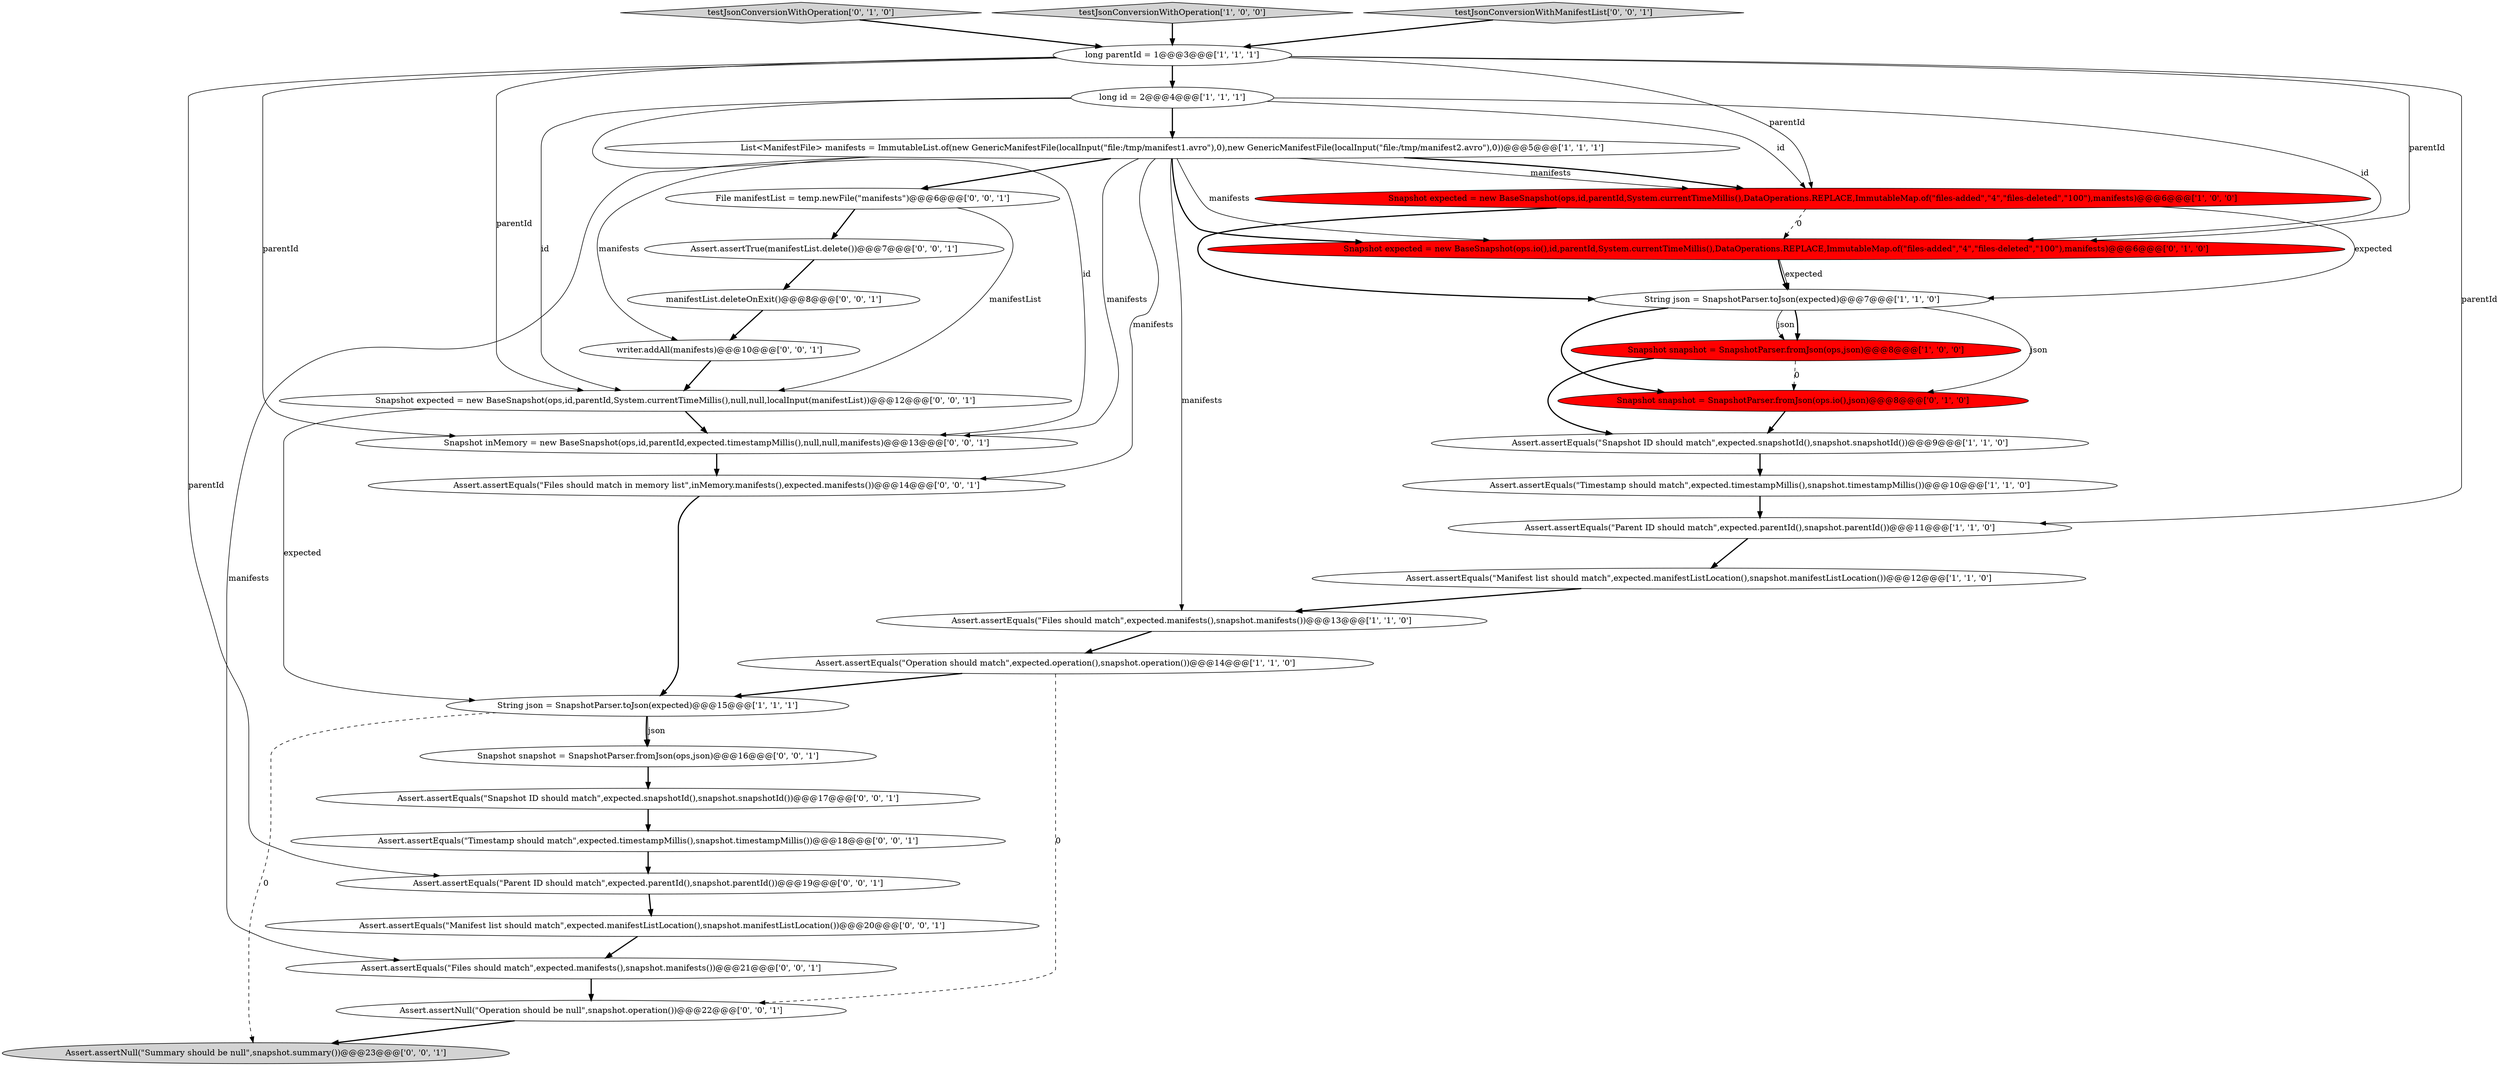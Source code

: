 digraph {
0 [style = filled, label = "Assert.assertEquals(\"Files should match\",expected.manifests(),snapshot.manifests())@@@13@@@['1', '1', '0']", fillcolor = white, shape = ellipse image = "AAA0AAABBB1BBB"];
12 [style = filled, label = "Snapshot snapshot = SnapshotParser.fromJson(ops,json)@@@8@@@['1', '0', '0']", fillcolor = red, shape = ellipse image = "AAA1AAABBB1BBB"];
7 [style = filled, label = "String json = SnapshotParser.toJson(expected)@@@15@@@['1', '1', '1']", fillcolor = white, shape = ellipse image = "AAA0AAABBB1BBB"];
13 [style = filled, label = "Assert.assertEquals(\"Manifest list should match\",expected.manifestListLocation(),snapshot.manifestListLocation())@@@12@@@['1', '1', '0']", fillcolor = white, shape = ellipse image = "AAA0AAABBB1BBB"];
14 [style = filled, label = "testJsonConversionWithOperation['0', '1', '0']", fillcolor = lightgray, shape = diamond image = "AAA0AAABBB2BBB"];
25 [style = filled, label = "writer.addAll(manifests)@@@10@@@['0', '0', '1']", fillcolor = white, shape = ellipse image = "AAA0AAABBB3BBB"];
6 [style = filled, label = "Assert.assertEquals(\"Timestamp should match\",expected.timestampMillis(),snapshot.timestampMillis())@@@10@@@['1', '1', '0']", fillcolor = white, shape = ellipse image = "AAA0AAABBB1BBB"];
23 [style = filled, label = "Snapshot expected = new BaseSnapshot(ops,id,parentId,System.currentTimeMillis(),null,null,localInput(manifestList))@@@12@@@['0', '0', '1']", fillcolor = white, shape = ellipse image = "AAA0AAABBB3BBB"];
22 [style = filled, label = "Assert.assertEquals(\"Manifest list should match\",expected.manifestListLocation(),snapshot.manifestListLocation())@@@20@@@['0', '0', '1']", fillcolor = white, shape = ellipse image = "AAA0AAABBB3BBB"];
16 [style = filled, label = "Snapshot snapshot = SnapshotParser.fromJson(ops.io(),json)@@@8@@@['0', '1', '0']", fillcolor = red, shape = ellipse image = "AAA1AAABBB2BBB"];
2 [style = filled, label = "long id = 2@@@4@@@['1', '1', '1']", fillcolor = white, shape = ellipse image = "AAA0AAABBB1BBB"];
11 [style = filled, label = "testJsonConversionWithOperation['1', '0', '0']", fillcolor = lightgray, shape = diamond image = "AAA0AAABBB1BBB"];
1 [style = filled, label = "String json = SnapshotParser.toJson(expected)@@@7@@@['1', '1', '0']", fillcolor = white, shape = ellipse image = "AAA0AAABBB1BBB"];
10 [style = filled, label = "Assert.assertEquals(\"Snapshot ID should match\",expected.snapshotId(),snapshot.snapshotId())@@@9@@@['1', '1', '0']", fillcolor = white, shape = ellipse image = "AAA0AAABBB1BBB"];
32 [style = filled, label = "Assert.assertNull(\"Operation should be null\",snapshot.operation())@@@22@@@['0', '0', '1']", fillcolor = white, shape = ellipse image = "AAA0AAABBB3BBB"];
24 [style = filled, label = "Assert.assertEquals(\"Timestamp should match\",expected.timestampMillis(),snapshot.timestampMillis())@@@18@@@['0', '0', '1']", fillcolor = white, shape = ellipse image = "AAA0AAABBB3BBB"];
8 [style = filled, label = "Snapshot expected = new BaseSnapshot(ops,id,parentId,System.currentTimeMillis(),DataOperations.REPLACE,ImmutableMap.of(\"files-added\",\"4\",\"files-deleted\",\"100\"),manifests)@@@6@@@['1', '0', '0']", fillcolor = red, shape = ellipse image = "AAA1AAABBB1BBB"];
19 [style = filled, label = "Assert.assertEquals(\"Snapshot ID should match\",expected.snapshotId(),snapshot.snapshotId())@@@17@@@['0', '0', '1']", fillcolor = white, shape = ellipse image = "AAA0AAABBB3BBB"];
30 [style = filled, label = "Assert.assertEquals(\"Parent ID should match\",expected.parentId(),snapshot.parentId())@@@19@@@['0', '0', '1']", fillcolor = white, shape = ellipse image = "AAA0AAABBB3BBB"];
31 [style = filled, label = "Assert.assertEquals(\"Files should match in memory list\",inMemory.manifests(),expected.manifests())@@@14@@@['0', '0', '1']", fillcolor = white, shape = ellipse image = "AAA0AAABBB3BBB"];
3 [style = filled, label = "Assert.assertEquals(\"Operation should match\",expected.operation(),snapshot.operation())@@@14@@@['1', '1', '0']", fillcolor = white, shape = ellipse image = "AAA0AAABBB1BBB"];
21 [style = filled, label = "manifestList.deleteOnExit()@@@8@@@['0', '0', '1']", fillcolor = white, shape = ellipse image = "AAA0AAABBB3BBB"];
27 [style = filled, label = "Assert.assertEquals(\"Files should match\",expected.manifests(),snapshot.manifests())@@@21@@@['0', '0', '1']", fillcolor = white, shape = ellipse image = "AAA0AAABBB3BBB"];
17 [style = filled, label = "Assert.assertNull(\"Summary should be null\",snapshot.summary())@@@23@@@['0', '0', '1']", fillcolor = lightgray, shape = ellipse image = "AAA0AAABBB3BBB"];
4 [style = filled, label = "List<ManifestFile> manifests = ImmutableList.of(new GenericManifestFile(localInput(\"file:/tmp/manifest1.avro\"),0),new GenericManifestFile(localInput(\"file:/tmp/manifest2.avro\"),0))@@@5@@@['1', '1', '1']", fillcolor = white, shape = ellipse image = "AAA0AAABBB1BBB"];
20 [style = filled, label = "Assert.assertTrue(manifestList.delete())@@@7@@@['0', '0', '1']", fillcolor = white, shape = ellipse image = "AAA0AAABBB3BBB"];
29 [style = filled, label = "Snapshot snapshot = SnapshotParser.fromJson(ops,json)@@@16@@@['0', '0', '1']", fillcolor = white, shape = ellipse image = "AAA0AAABBB3BBB"];
26 [style = filled, label = "File manifestList = temp.newFile(\"manifests\")@@@6@@@['0', '0', '1']", fillcolor = white, shape = ellipse image = "AAA0AAABBB3BBB"];
5 [style = filled, label = "Assert.assertEquals(\"Parent ID should match\",expected.parentId(),snapshot.parentId())@@@11@@@['1', '1', '0']", fillcolor = white, shape = ellipse image = "AAA0AAABBB1BBB"];
18 [style = filled, label = "testJsonConversionWithManifestList['0', '0', '1']", fillcolor = lightgray, shape = diamond image = "AAA0AAABBB3BBB"];
9 [style = filled, label = "long parentId = 1@@@3@@@['1', '1', '1']", fillcolor = white, shape = ellipse image = "AAA0AAABBB1BBB"];
15 [style = filled, label = "Snapshot expected = new BaseSnapshot(ops.io(),id,parentId,System.currentTimeMillis(),DataOperations.REPLACE,ImmutableMap.of(\"files-added\",\"4\",\"files-deleted\",\"100\"),manifests)@@@6@@@['0', '1', '0']", fillcolor = red, shape = ellipse image = "AAA1AAABBB2BBB"];
28 [style = filled, label = "Snapshot inMemory = new BaseSnapshot(ops,id,parentId,expected.timestampMillis(),null,null,manifests)@@@13@@@['0', '0', '1']", fillcolor = white, shape = ellipse image = "AAA0AAABBB3BBB"];
0->3 [style = bold, label=""];
27->32 [style = bold, label=""];
30->22 [style = bold, label=""];
12->16 [style = dashed, label="0"];
9->2 [style = bold, label=""];
16->10 [style = bold, label=""];
25->23 [style = bold, label=""];
15->1 [style = solid, label="expected"];
4->28 [style = solid, label="manifests"];
7->17 [style = dashed, label="0"];
28->31 [style = bold, label=""];
8->15 [style = dashed, label="0"];
4->15 [style = bold, label=""];
9->8 [style = solid, label="parentId"];
4->31 [style = solid, label="manifests"];
2->28 [style = solid, label="id"];
4->26 [style = bold, label=""];
21->25 [style = bold, label=""];
2->8 [style = solid, label="id"];
11->9 [style = bold, label=""];
2->23 [style = solid, label="id"];
2->4 [style = bold, label=""];
9->23 [style = solid, label="parentId"];
10->6 [style = bold, label=""];
31->7 [style = bold, label=""];
9->15 [style = solid, label="parentId"];
4->15 [style = solid, label="manifests"];
24->30 [style = bold, label=""];
19->24 [style = bold, label=""];
20->21 [style = bold, label=""];
23->28 [style = bold, label=""];
8->1 [style = bold, label=""];
7->29 [style = solid, label="json"];
6->5 [style = bold, label=""];
4->8 [style = solid, label="manifests"];
12->10 [style = bold, label=""];
26->23 [style = solid, label="manifestList"];
29->19 [style = bold, label=""];
22->27 [style = bold, label=""];
3->7 [style = bold, label=""];
1->16 [style = bold, label=""];
5->13 [style = bold, label=""];
4->25 [style = solid, label="manifests"];
7->29 [style = bold, label=""];
18->9 [style = bold, label=""];
1->12 [style = bold, label=""];
9->5 [style = solid, label="parentId"];
9->28 [style = solid, label="parentId"];
9->30 [style = solid, label="parentId"];
23->7 [style = solid, label="expected"];
4->8 [style = bold, label=""];
8->1 [style = solid, label="expected"];
14->9 [style = bold, label=""];
3->32 [style = dashed, label="0"];
4->27 [style = solid, label="manifests"];
1->16 [style = solid, label="json"];
32->17 [style = bold, label=""];
2->15 [style = solid, label="id"];
26->20 [style = bold, label=""];
4->0 [style = solid, label="manifests"];
13->0 [style = bold, label=""];
15->1 [style = bold, label=""];
1->12 [style = solid, label="json"];
}
